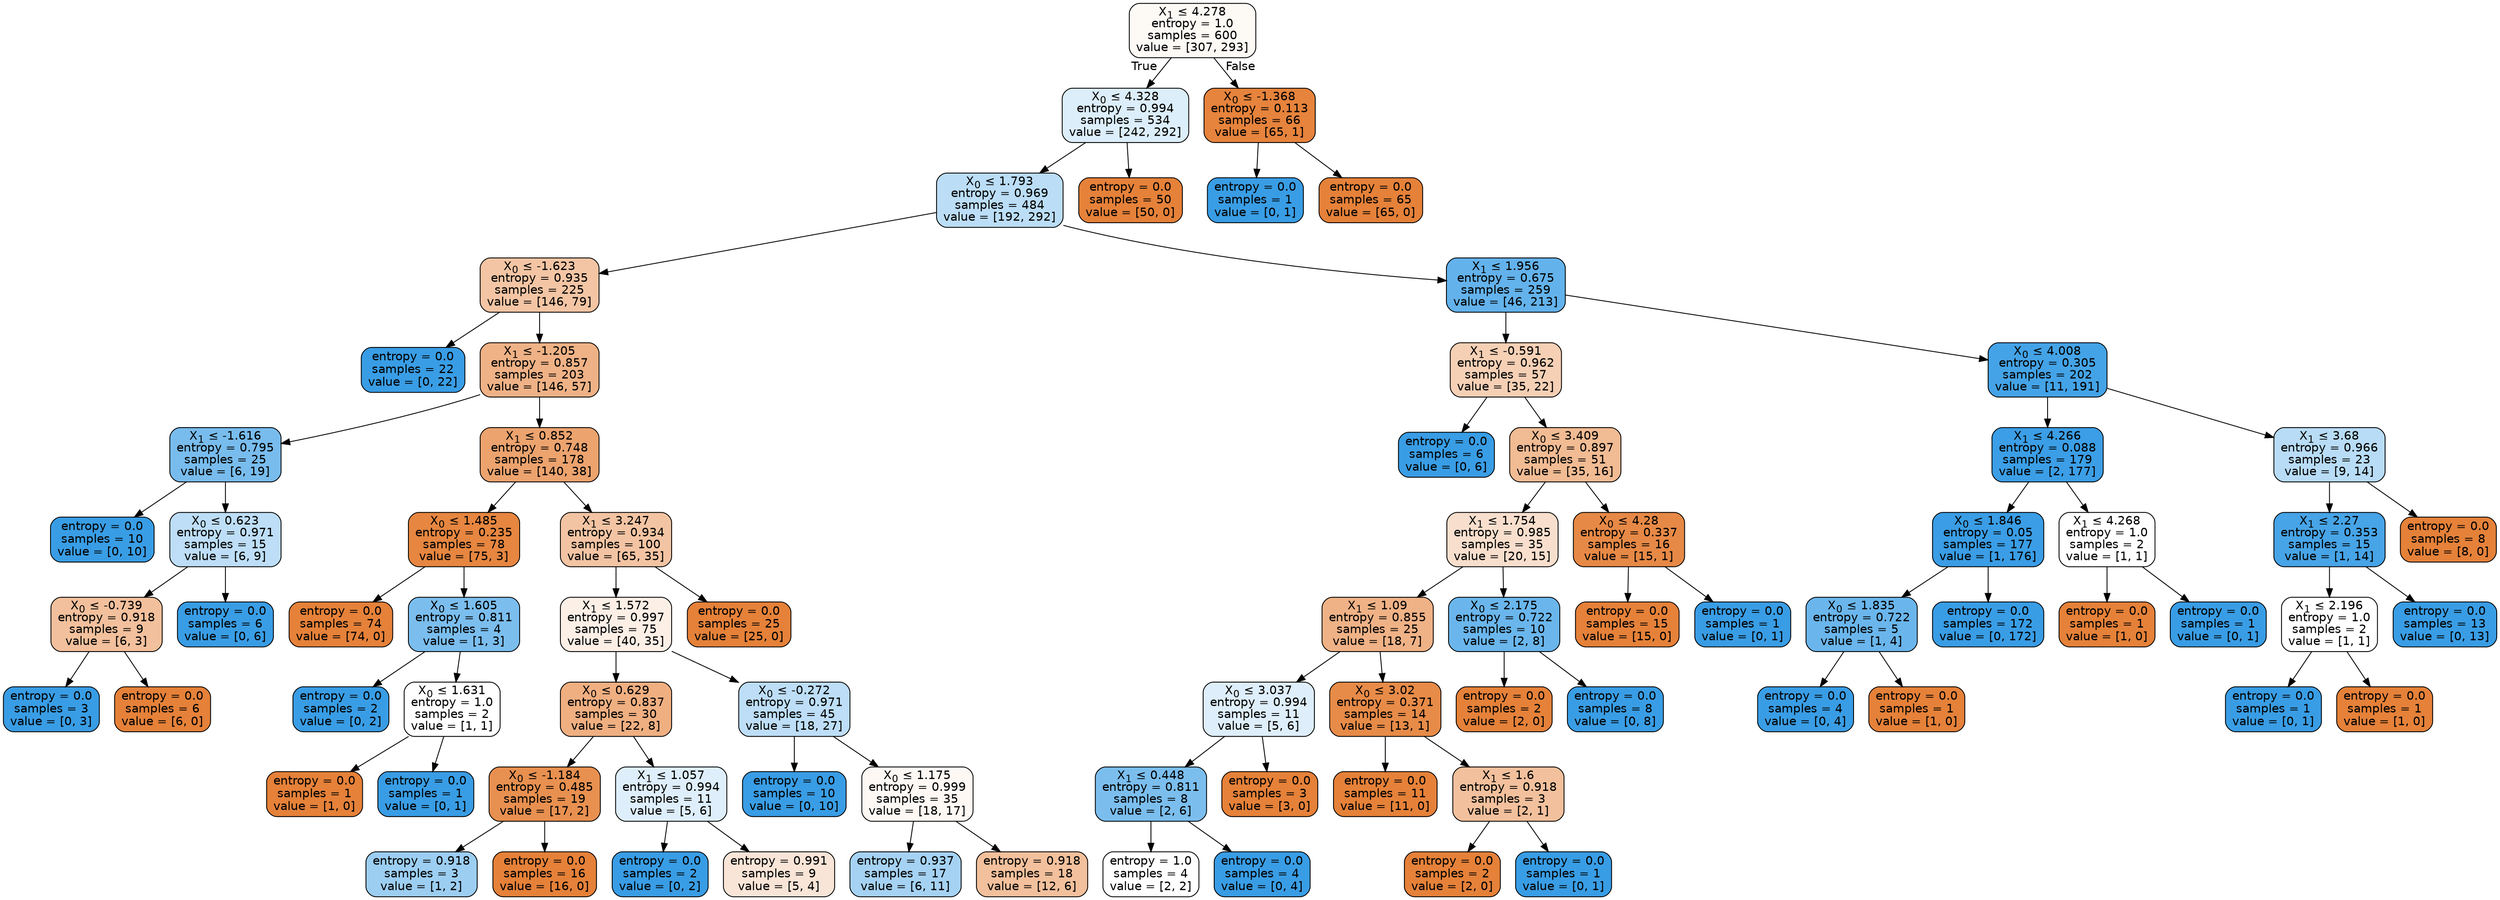 digraph Tree {
node [shape=box, style="filled, rounded", color="black", fontname=helvetica] ;
edge [fontname=helvetica] ;
0 [label=<X<SUB>1</SUB> &le; 4.278<br/>entropy = 1.0<br/>samples = 600<br/>value = [307, 293]>, fillcolor="#e581390c"] ;
1 [label=<X<SUB>0</SUB> &le; 4.328<br/>entropy = 0.994<br/>samples = 534<br/>value = [242, 292]>, fillcolor="#399de52c"] ;
0 -> 1 [labeldistance=2.5, labelangle=45, headlabel="True"] ;
2 [label=<X<SUB>0</SUB> &le; 1.793<br/>entropy = 0.969<br/>samples = 484<br/>value = [192, 292]>, fillcolor="#399de557"] ;
1 -> 2 ;
3 [label=<X<SUB>0</SUB> &le; -1.623<br/>entropy = 0.935<br/>samples = 225<br/>value = [146, 79]>, fillcolor="#e5813975"] ;
2 -> 3 ;
4 [label=<entropy = 0.0<br/>samples = 22<br/>value = [0, 22]>, fillcolor="#399de5ff"] ;
3 -> 4 ;
5 [label=<X<SUB>1</SUB> &le; -1.205<br/>entropy = 0.857<br/>samples = 203<br/>value = [146, 57]>, fillcolor="#e581399b"] ;
3 -> 5 ;
6 [label=<X<SUB>1</SUB> &le; -1.616<br/>entropy = 0.795<br/>samples = 25<br/>value = [6, 19]>, fillcolor="#399de5ae"] ;
5 -> 6 ;
7 [label=<entropy = 0.0<br/>samples = 10<br/>value = [0, 10]>, fillcolor="#399de5ff"] ;
6 -> 7 ;
8 [label=<X<SUB>0</SUB> &le; 0.623<br/>entropy = 0.971<br/>samples = 15<br/>value = [6, 9]>, fillcolor="#399de555"] ;
6 -> 8 ;
9 [label=<X<SUB>0</SUB> &le; -0.739<br/>entropy = 0.918<br/>samples = 9<br/>value = [6, 3]>, fillcolor="#e581397f"] ;
8 -> 9 ;
10 [label=<entropy = 0.0<br/>samples = 3<br/>value = [0, 3]>, fillcolor="#399de5ff"] ;
9 -> 10 ;
11 [label=<entropy = 0.0<br/>samples = 6<br/>value = [6, 0]>, fillcolor="#e58139ff"] ;
9 -> 11 ;
12 [label=<entropy = 0.0<br/>samples = 6<br/>value = [0, 6]>, fillcolor="#399de5ff"] ;
8 -> 12 ;
13 [label=<X<SUB>1</SUB> &le; 0.852<br/>entropy = 0.748<br/>samples = 178<br/>value = [140, 38]>, fillcolor="#e58139ba"] ;
5 -> 13 ;
14 [label=<X<SUB>0</SUB> &le; 1.485<br/>entropy = 0.235<br/>samples = 78<br/>value = [75, 3]>, fillcolor="#e58139f5"] ;
13 -> 14 ;
15 [label=<entropy = 0.0<br/>samples = 74<br/>value = [74, 0]>, fillcolor="#e58139ff"] ;
14 -> 15 ;
16 [label=<X<SUB>0</SUB> &le; 1.605<br/>entropy = 0.811<br/>samples = 4<br/>value = [1, 3]>, fillcolor="#399de5aa"] ;
14 -> 16 ;
17 [label=<entropy = 0.0<br/>samples = 2<br/>value = [0, 2]>, fillcolor="#399de5ff"] ;
16 -> 17 ;
18 [label=<X<SUB>0</SUB> &le; 1.631<br/>entropy = 1.0<br/>samples = 2<br/>value = [1, 1]>, fillcolor="#e5813900"] ;
16 -> 18 ;
19 [label=<entropy = 0.0<br/>samples = 1<br/>value = [1, 0]>, fillcolor="#e58139ff"] ;
18 -> 19 ;
20 [label=<entropy = 0.0<br/>samples = 1<br/>value = [0, 1]>, fillcolor="#399de5ff"] ;
18 -> 20 ;
21 [label=<X<SUB>1</SUB> &le; 3.247<br/>entropy = 0.934<br/>samples = 100<br/>value = [65, 35]>, fillcolor="#e5813976"] ;
13 -> 21 ;
22 [label=<X<SUB>1</SUB> &le; 1.572<br/>entropy = 0.997<br/>samples = 75<br/>value = [40, 35]>, fillcolor="#e5813920"] ;
21 -> 22 ;
23 [label=<X<SUB>0</SUB> &le; 0.629<br/>entropy = 0.837<br/>samples = 30<br/>value = [22, 8]>, fillcolor="#e58139a2"] ;
22 -> 23 ;
24 [label=<X<SUB>0</SUB> &le; -1.184<br/>entropy = 0.485<br/>samples = 19<br/>value = [17, 2]>, fillcolor="#e58139e1"] ;
23 -> 24 ;
25 [label=<entropy = 0.918<br/>samples = 3<br/>value = [1, 2]>, fillcolor="#399de57f"] ;
24 -> 25 ;
26 [label=<entropy = 0.0<br/>samples = 16<br/>value = [16, 0]>, fillcolor="#e58139ff"] ;
24 -> 26 ;
27 [label=<X<SUB>1</SUB> &le; 1.057<br/>entropy = 0.994<br/>samples = 11<br/>value = [5, 6]>, fillcolor="#399de52a"] ;
23 -> 27 ;
28 [label=<entropy = 0.0<br/>samples = 2<br/>value = [0, 2]>, fillcolor="#399de5ff"] ;
27 -> 28 ;
29 [label=<entropy = 0.991<br/>samples = 9<br/>value = [5, 4]>, fillcolor="#e5813933"] ;
27 -> 29 ;
30 [label=<X<SUB>0</SUB> &le; -0.272<br/>entropy = 0.971<br/>samples = 45<br/>value = [18, 27]>, fillcolor="#399de555"] ;
22 -> 30 ;
31 [label=<entropy = 0.0<br/>samples = 10<br/>value = [0, 10]>, fillcolor="#399de5ff"] ;
30 -> 31 ;
32 [label=<X<SUB>0</SUB> &le; 1.175<br/>entropy = 0.999<br/>samples = 35<br/>value = [18, 17]>, fillcolor="#e581390e"] ;
30 -> 32 ;
33 [label=<entropy = 0.937<br/>samples = 17<br/>value = [6, 11]>, fillcolor="#399de574"] ;
32 -> 33 ;
34 [label=<entropy = 0.918<br/>samples = 18<br/>value = [12, 6]>, fillcolor="#e581397f"] ;
32 -> 34 ;
35 [label=<entropy = 0.0<br/>samples = 25<br/>value = [25, 0]>, fillcolor="#e58139ff"] ;
21 -> 35 ;
36 [label=<X<SUB>1</SUB> &le; 1.956<br/>entropy = 0.675<br/>samples = 259<br/>value = [46, 213]>, fillcolor="#399de5c8"] ;
2 -> 36 ;
37 [label=<X<SUB>1</SUB> &le; -0.591<br/>entropy = 0.962<br/>samples = 57<br/>value = [35, 22]>, fillcolor="#e581395f"] ;
36 -> 37 ;
38 [label=<entropy = 0.0<br/>samples = 6<br/>value = [0, 6]>, fillcolor="#399de5ff"] ;
37 -> 38 ;
39 [label=<X<SUB>0</SUB> &le; 3.409<br/>entropy = 0.897<br/>samples = 51<br/>value = [35, 16]>, fillcolor="#e581398a"] ;
37 -> 39 ;
40 [label=<X<SUB>1</SUB> &le; 1.754<br/>entropy = 0.985<br/>samples = 35<br/>value = [20, 15]>, fillcolor="#e5813940"] ;
39 -> 40 ;
41 [label=<X<SUB>1</SUB> &le; 1.09<br/>entropy = 0.855<br/>samples = 25<br/>value = [18, 7]>, fillcolor="#e581399c"] ;
40 -> 41 ;
42 [label=<X<SUB>0</SUB> &le; 3.037<br/>entropy = 0.994<br/>samples = 11<br/>value = [5, 6]>, fillcolor="#399de52a"] ;
41 -> 42 ;
43 [label=<X<SUB>1</SUB> &le; 0.448<br/>entropy = 0.811<br/>samples = 8<br/>value = [2, 6]>, fillcolor="#399de5aa"] ;
42 -> 43 ;
44 [label=<entropy = 1.0<br/>samples = 4<br/>value = [2, 2]>, fillcolor="#e5813900"] ;
43 -> 44 ;
45 [label=<entropy = 0.0<br/>samples = 4<br/>value = [0, 4]>, fillcolor="#399de5ff"] ;
43 -> 45 ;
46 [label=<entropy = 0.0<br/>samples = 3<br/>value = [3, 0]>, fillcolor="#e58139ff"] ;
42 -> 46 ;
47 [label=<X<SUB>0</SUB> &le; 3.02<br/>entropy = 0.371<br/>samples = 14<br/>value = [13, 1]>, fillcolor="#e58139eb"] ;
41 -> 47 ;
48 [label=<entropy = 0.0<br/>samples = 11<br/>value = [11, 0]>, fillcolor="#e58139ff"] ;
47 -> 48 ;
49 [label=<X<SUB>1</SUB> &le; 1.6<br/>entropy = 0.918<br/>samples = 3<br/>value = [2, 1]>, fillcolor="#e581397f"] ;
47 -> 49 ;
50 [label=<entropy = 0.0<br/>samples = 2<br/>value = [2, 0]>, fillcolor="#e58139ff"] ;
49 -> 50 ;
51 [label=<entropy = 0.0<br/>samples = 1<br/>value = [0, 1]>, fillcolor="#399de5ff"] ;
49 -> 51 ;
52 [label=<X<SUB>0</SUB> &le; 2.175<br/>entropy = 0.722<br/>samples = 10<br/>value = [2, 8]>, fillcolor="#399de5bf"] ;
40 -> 52 ;
53 [label=<entropy = 0.0<br/>samples = 2<br/>value = [2, 0]>, fillcolor="#e58139ff"] ;
52 -> 53 ;
54 [label=<entropy = 0.0<br/>samples = 8<br/>value = [0, 8]>, fillcolor="#399de5ff"] ;
52 -> 54 ;
55 [label=<X<SUB>0</SUB> &le; 4.28<br/>entropy = 0.337<br/>samples = 16<br/>value = [15, 1]>, fillcolor="#e58139ee"] ;
39 -> 55 ;
56 [label=<entropy = 0.0<br/>samples = 15<br/>value = [15, 0]>, fillcolor="#e58139ff"] ;
55 -> 56 ;
57 [label=<entropy = 0.0<br/>samples = 1<br/>value = [0, 1]>, fillcolor="#399de5ff"] ;
55 -> 57 ;
58 [label=<X<SUB>0</SUB> &le; 4.008<br/>entropy = 0.305<br/>samples = 202<br/>value = [11, 191]>, fillcolor="#399de5f0"] ;
36 -> 58 ;
59 [label=<X<SUB>1</SUB> &le; 4.266<br/>entropy = 0.088<br/>samples = 179<br/>value = [2, 177]>, fillcolor="#399de5fc"] ;
58 -> 59 ;
60 [label=<X<SUB>0</SUB> &le; 1.846<br/>entropy = 0.05<br/>samples = 177<br/>value = [1, 176]>, fillcolor="#399de5fe"] ;
59 -> 60 ;
61 [label=<X<SUB>0</SUB> &le; 1.835<br/>entropy = 0.722<br/>samples = 5<br/>value = [1, 4]>, fillcolor="#399de5bf"] ;
60 -> 61 ;
62 [label=<entropy = 0.0<br/>samples = 4<br/>value = [0, 4]>, fillcolor="#399de5ff"] ;
61 -> 62 ;
63 [label=<entropy = 0.0<br/>samples = 1<br/>value = [1, 0]>, fillcolor="#e58139ff"] ;
61 -> 63 ;
64 [label=<entropy = 0.0<br/>samples = 172<br/>value = [0, 172]>, fillcolor="#399de5ff"] ;
60 -> 64 ;
65 [label=<X<SUB>1</SUB> &le; 4.268<br/>entropy = 1.0<br/>samples = 2<br/>value = [1, 1]>, fillcolor="#e5813900"] ;
59 -> 65 ;
66 [label=<entropy = 0.0<br/>samples = 1<br/>value = [1, 0]>, fillcolor="#e58139ff"] ;
65 -> 66 ;
67 [label=<entropy = 0.0<br/>samples = 1<br/>value = [0, 1]>, fillcolor="#399de5ff"] ;
65 -> 67 ;
68 [label=<X<SUB>1</SUB> &le; 3.68<br/>entropy = 0.966<br/>samples = 23<br/>value = [9, 14]>, fillcolor="#399de55b"] ;
58 -> 68 ;
69 [label=<X<SUB>1</SUB> &le; 2.27<br/>entropy = 0.353<br/>samples = 15<br/>value = [1, 14]>, fillcolor="#399de5ed"] ;
68 -> 69 ;
70 [label=<X<SUB>1</SUB> &le; 2.196<br/>entropy = 1.0<br/>samples = 2<br/>value = [1, 1]>, fillcolor="#e5813900"] ;
69 -> 70 ;
71 [label=<entropy = 0.0<br/>samples = 1<br/>value = [0, 1]>, fillcolor="#399de5ff"] ;
70 -> 71 ;
72 [label=<entropy = 0.0<br/>samples = 1<br/>value = [1, 0]>, fillcolor="#e58139ff"] ;
70 -> 72 ;
73 [label=<entropy = 0.0<br/>samples = 13<br/>value = [0, 13]>, fillcolor="#399de5ff"] ;
69 -> 73 ;
74 [label=<entropy = 0.0<br/>samples = 8<br/>value = [8, 0]>, fillcolor="#e58139ff"] ;
68 -> 74 ;
75 [label=<entropy = 0.0<br/>samples = 50<br/>value = [50, 0]>, fillcolor="#e58139ff"] ;
1 -> 75 ;
76 [label=<X<SUB>0</SUB> &le; -1.368<br/>entropy = 0.113<br/>samples = 66<br/>value = [65, 1]>, fillcolor="#e58139fb"] ;
0 -> 76 [labeldistance=2.5, labelangle=-45, headlabel="False"] ;
77 [label=<entropy = 0.0<br/>samples = 1<br/>value = [0, 1]>, fillcolor="#399de5ff"] ;
76 -> 77 ;
78 [label=<entropy = 0.0<br/>samples = 65<br/>value = [65, 0]>, fillcolor="#e58139ff"] ;
76 -> 78 ;
}